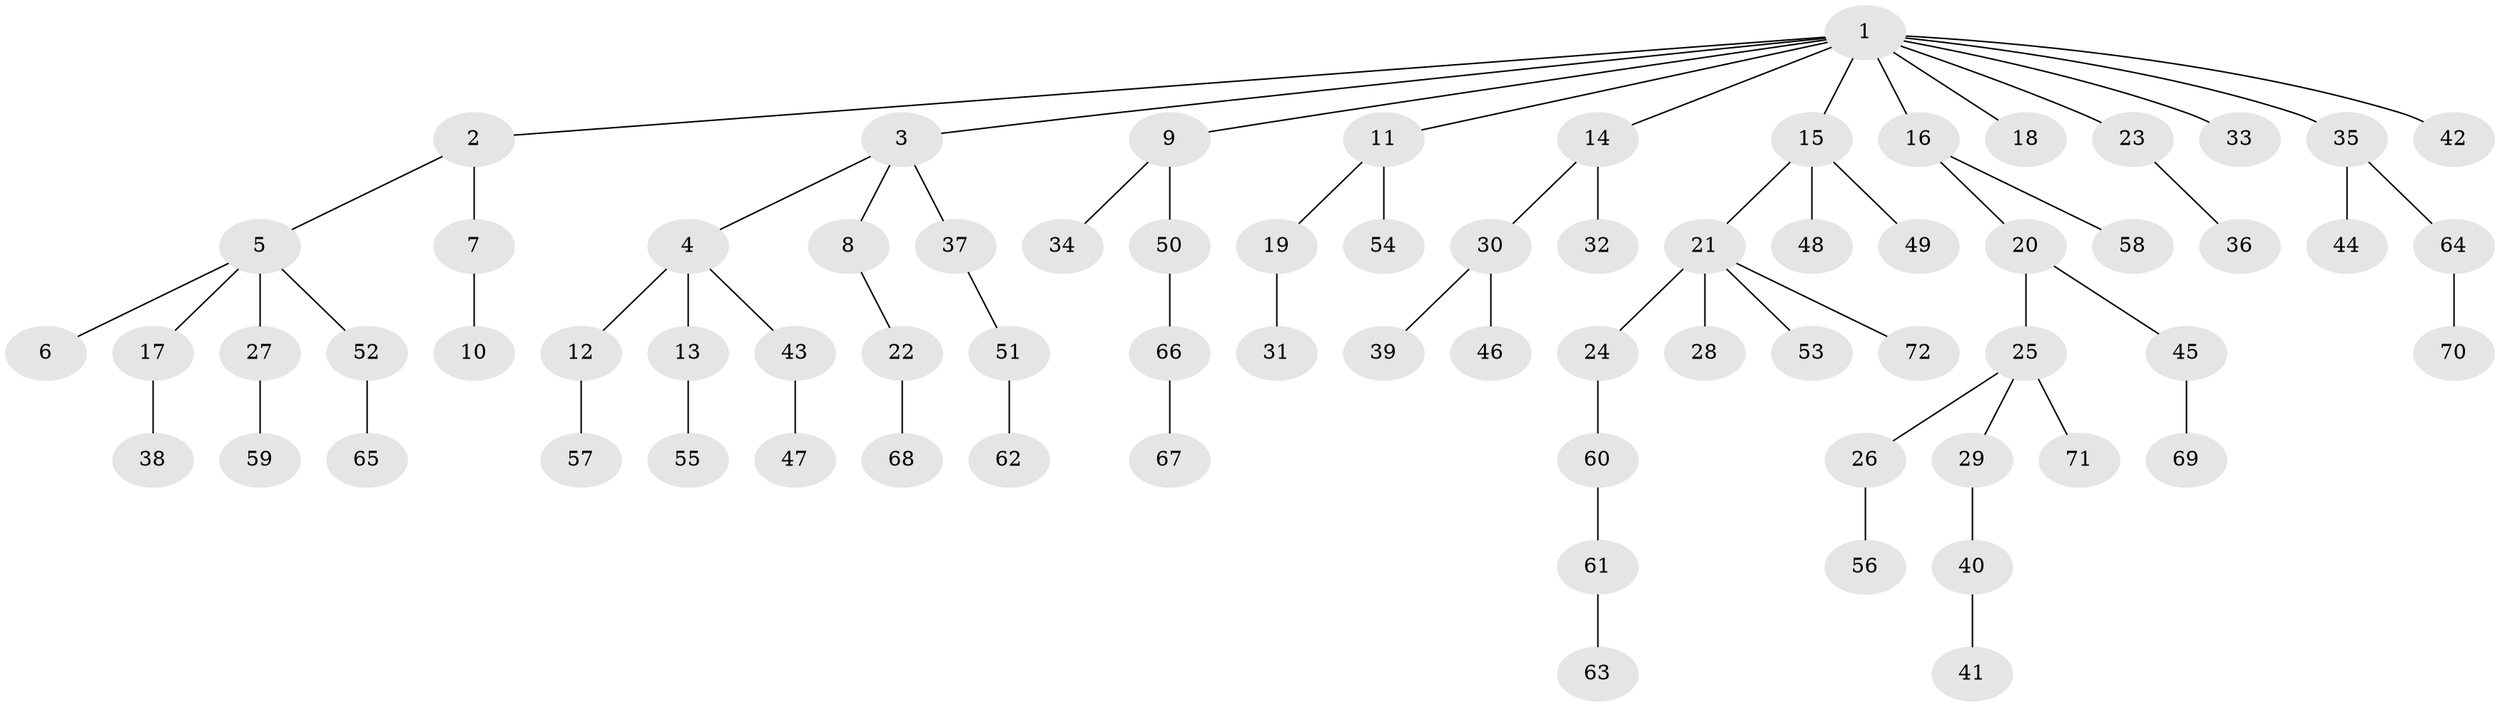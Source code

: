 // coarse degree distribution, {4: 0.09090909090909091, 3: 0.09090909090909091, 2: 0.2727272727272727, 1: 0.5227272727272727, 11: 0.022727272727272728}
// Generated by graph-tools (version 1.1) at 2025/37/03/04/25 23:37:19]
// undirected, 72 vertices, 71 edges
graph export_dot {
  node [color=gray90,style=filled];
  1;
  2;
  3;
  4;
  5;
  6;
  7;
  8;
  9;
  10;
  11;
  12;
  13;
  14;
  15;
  16;
  17;
  18;
  19;
  20;
  21;
  22;
  23;
  24;
  25;
  26;
  27;
  28;
  29;
  30;
  31;
  32;
  33;
  34;
  35;
  36;
  37;
  38;
  39;
  40;
  41;
  42;
  43;
  44;
  45;
  46;
  47;
  48;
  49;
  50;
  51;
  52;
  53;
  54;
  55;
  56;
  57;
  58;
  59;
  60;
  61;
  62;
  63;
  64;
  65;
  66;
  67;
  68;
  69;
  70;
  71;
  72;
  1 -- 2;
  1 -- 3;
  1 -- 9;
  1 -- 11;
  1 -- 14;
  1 -- 15;
  1 -- 16;
  1 -- 18;
  1 -- 23;
  1 -- 33;
  1 -- 35;
  1 -- 42;
  2 -- 5;
  2 -- 7;
  3 -- 4;
  3 -- 8;
  3 -- 37;
  4 -- 12;
  4 -- 13;
  4 -- 43;
  5 -- 6;
  5 -- 17;
  5 -- 27;
  5 -- 52;
  7 -- 10;
  8 -- 22;
  9 -- 34;
  9 -- 50;
  11 -- 19;
  11 -- 54;
  12 -- 57;
  13 -- 55;
  14 -- 30;
  14 -- 32;
  15 -- 21;
  15 -- 48;
  15 -- 49;
  16 -- 20;
  16 -- 58;
  17 -- 38;
  19 -- 31;
  20 -- 25;
  20 -- 45;
  21 -- 24;
  21 -- 28;
  21 -- 53;
  21 -- 72;
  22 -- 68;
  23 -- 36;
  24 -- 60;
  25 -- 26;
  25 -- 29;
  25 -- 71;
  26 -- 56;
  27 -- 59;
  29 -- 40;
  30 -- 39;
  30 -- 46;
  35 -- 44;
  35 -- 64;
  37 -- 51;
  40 -- 41;
  43 -- 47;
  45 -- 69;
  50 -- 66;
  51 -- 62;
  52 -- 65;
  60 -- 61;
  61 -- 63;
  64 -- 70;
  66 -- 67;
}
